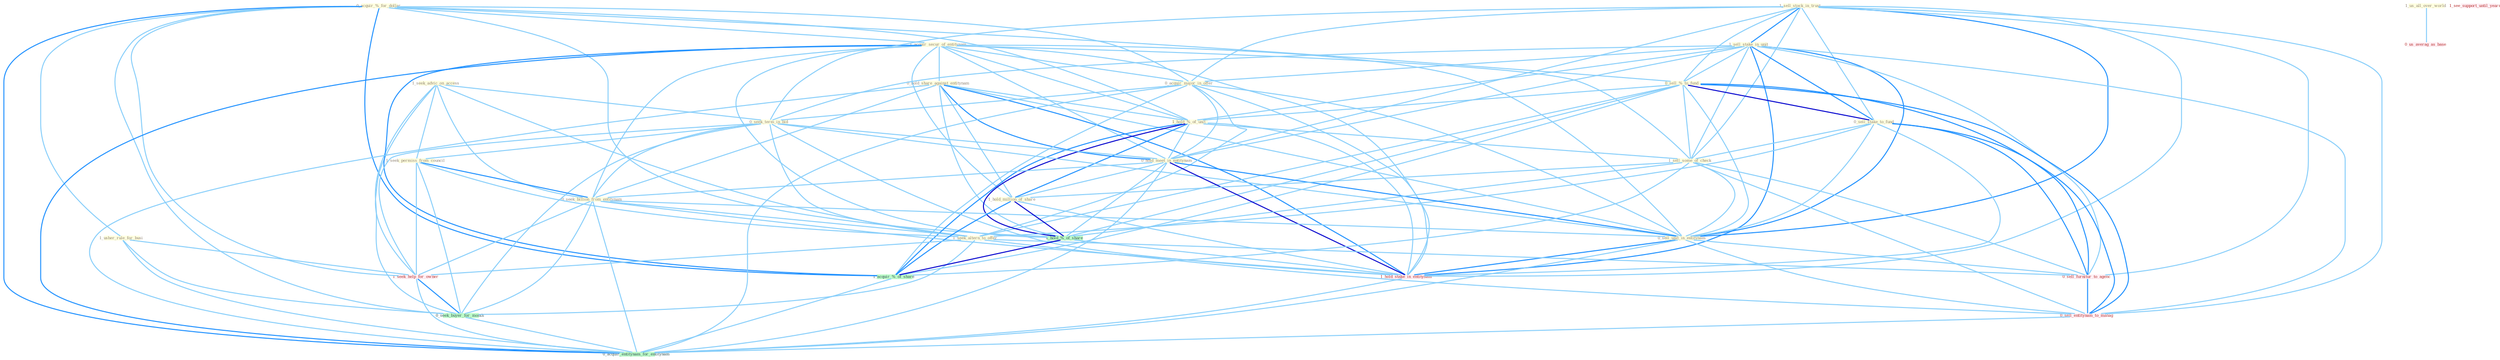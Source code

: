 Graph G{ 
    node
    [shape=polygon,style=filled,width=.5,height=.06,color="#BDFCC9",fixedsize=true,fontsize=4,
    fontcolor="#2f4f4f"];
    {node
    [color="#ffffe0", fontcolor="#8b7d6b"] "0_acquir_%_for_dollar " "1_seek_advic_on_access " "1_acquir_secur_of_entitynam " "0_hold_share_against_entitynam " "1_sell_stock_in_trust " "1_sell_stake_in_unit " "0_sell_%_to_fund " "0_acquir_major_in_offer " "1_hold_%_of_unit " "0_seek_term_in_bid " "1_usher_rule_for_busi " "0_sell_stake_to_fund " "0_hold_meet_in_entitynam " "1_seek_permiss_from_council " "0_seek_billion_from_entitynam " "1_sell_some_of_check " "0_sell_unit_in_entitynam " "1_hold_million_of_share " "1_us_all_over_world " "1_seek_altern_to_offer "}
{node [color="#fff0f5", fontcolor="#b22222"] "1_hold_stake_in_entitynam " "1_seek_help_for_owner " "1_see_support_until_yearnum " "0_sell_furnitur_to_agenc " "0_us_averag_as_base " "0_sell_entitynam_to_manag "}
edge [color="#B0E2FF"];

	"0_acquir_%_for_dollar " -- "1_acquir_secur_of_entitynam " [w="1", color="#87cefa" ];
	"0_acquir_%_for_dollar " -- "0_sell_%_to_fund " [w="1", color="#87cefa" ];
	"0_acquir_%_for_dollar " -- "0_acquir_major_in_offer " [w="1", color="#87cefa" ];
	"0_acquir_%_for_dollar " -- "1_hold_%_of_unit " [w="1", color="#87cefa" ];
	"0_acquir_%_for_dollar " -- "1_usher_rule_for_busi " [w="1", color="#87cefa" ];
	"0_acquir_%_for_dollar " -- "1_hold_%_of_share " [w="1", color="#87cefa" ];
	"0_acquir_%_for_dollar " -- "1_seek_help_for_owner " [w="1", color="#87cefa" ];
	"0_acquir_%_for_dollar " -- "0_seek_buyer_for_month " [w="1", color="#87cefa" ];
	"0_acquir_%_for_dollar " -- "1_acquir_%_of_share " [w="2", color="#1e90ff" , len=0.8];
	"0_acquir_%_for_dollar " -- "0_acquir_entitynam_for_entitynam " [w="2", color="#1e90ff" , len=0.8];
	"1_seek_advic_on_access " -- "0_seek_term_in_bid " [w="1", color="#87cefa" ];
	"1_seek_advic_on_access " -- "1_seek_permiss_from_council " [w="1", color="#87cefa" ];
	"1_seek_advic_on_access " -- "0_seek_billion_from_entitynam " [w="1", color="#87cefa" ];
	"1_seek_advic_on_access " -- "1_seek_altern_to_offer " [w="1", color="#87cefa" ];
	"1_seek_advic_on_access " -- "1_seek_help_for_owner " [w="1", color="#87cefa" ];
	"1_seek_advic_on_access " -- "0_seek_buyer_for_month " [w="1", color="#87cefa" ];
	"1_acquir_secur_of_entitynam " -- "0_hold_share_against_entitynam " [w="1", color="#87cefa" ];
	"1_acquir_secur_of_entitynam " -- "0_acquir_major_in_offer " [w="1", color="#87cefa" ];
	"1_acquir_secur_of_entitynam " -- "1_hold_%_of_unit " [w="1", color="#87cefa" ];
	"1_acquir_secur_of_entitynam " -- "0_hold_meet_in_entitynam " [w="1", color="#87cefa" ];
	"1_acquir_secur_of_entitynam " -- "0_seek_billion_from_entitynam " [w="1", color="#87cefa" ];
	"1_acquir_secur_of_entitynam " -- "1_sell_some_of_check " [w="1", color="#87cefa" ];
	"1_acquir_secur_of_entitynam " -- "0_sell_unit_in_entitynam " [w="1", color="#87cefa" ];
	"1_acquir_secur_of_entitynam " -- "1_hold_million_of_share " [w="1", color="#87cefa" ];
	"1_acquir_secur_of_entitynam " -- "1_hold_%_of_share " [w="1", color="#87cefa" ];
	"1_acquir_secur_of_entitynam " -- "1_hold_stake_in_entitynam " [w="1", color="#87cefa" ];
	"1_acquir_secur_of_entitynam " -- "1_acquir_%_of_share " [w="2", color="#1e90ff" , len=0.8];
	"1_acquir_secur_of_entitynam " -- "0_acquir_entitynam_for_entitynam " [w="2", color="#1e90ff" , len=0.8];
	"0_hold_share_against_entitynam " -- "1_hold_%_of_unit " [w="1", color="#87cefa" ];
	"0_hold_share_against_entitynam " -- "0_hold_meet_in_entitynam " [w="2", color="#1e90ff" , len=0.8];
	"0_hold_share_against_entitynam " -- "0_seek_billion_from_entitynam " [w="1", color="#87cefa" ];
	"0_hold_share_against_entitynam " -- "0_sell_unit_in_entitynam " [w="1", color="#87cefa" ];
	"0_hold_share_against_entitynam " -- "1_hold_million_of_share " [w="1", color="#87cefa" ];
	"0_hold_share_against_entitynam " -- "1_hold_%_of_share " [w="1", color="#87cefa" ];
	"0_hold_share_against_entitynam " -- "1_hold_stake_in_entitynam " [w="2", color="#1e90ff" , len=0.8];
	"0_hold_share_against_entitynam " -- "0_acquir_entitynam_for_entitynam " [w="1", color="#87cefa" ];
	"1_sell_stock_in_trust " -- "1_sell_stake_in_unit " [w="2", color="#1e90ff" , len=0.8];
	"1_sell_stock_in_trust " -- "0_sell_%_to_fund " [w="1", color="#87cefa" ];
	"1_sell_stock_in_trust " -- "0_acquir_major_in_offer " [w="1", color="#87cefa" ];
	"1_sell_stock_in_trust " -- "0_seek_term_in_bid " [w="1", color="#87cefa" ];
	"1_sell_stock_in_trust " -- "0_sell_stake_to_fund " [w="1", color="#87cefa" ];
	"1_sell_stock_in_trust " -- "0_hold_meet_in_entitynam " [w="1", color="#87cefa" ];
	"1_sell_stock_in_trust " -- "1_sell_some_of_check " [w="1", color="#87cefa" ];
	"1_sell_stock_in_trust " -- "0_sell_unit_in_entitynam " [w="2", color="#1e90ff" , len=0.8];
	"1_sell_stock_in_trust " -- "1_hold_stake_in_entitynam " [w="1", color="#87cefa" ];
	"1_sell_stock_in_trust " -- "0_sell_furnitur_to_agenc " [w="1", color="#87cefa" ];
	"1_sell_stock_in_trust " -- "0_sell_entitynam_to_manag " [w="1", color="#87cefa" ];
	"1_sell_stake_in_unit " -- "0_sell_%_to_fund " [w="1", color="#87cefa" ];
	"1_sell_stake_in_unit " -- "0_acquir_major_in_offer " [w="1", color="#87cefa" ];
	"1_sell_stake_in_unit " -- "1_hold_%_of_unit " [w="1", color="#87cefa" ];
	"1_sell_stake_in_unit " -- "0_seek_term_in_bid " [w="1", color="#87cefa" ];
	"1_sell_stake_in_unit " -- "0_sell_stake_to_fund " [w="2", color="#1e90ff" , len=0.8];
	"1_sell_stake_in_unit " -- "0_hold_meet_in_entitynam " [w="1", color="#87cefa" ];
	"1_sell_stake_in_unit " -- "1_sell_some_of_check " [w="1", color="#87cefa" ];
	"1_sell_stake_in_unit " -- "0_sell_unit_in_entitynam " [w="2", color="#1e90ff" , len=0.8];
	"1_sell_stake_in_unit " -- "1_hold_stake_in_entitynam " [w="2", color="#1e90ff" , len=0.8];
	"1_sell_stake_in_unit " -- "0_sell_furnitur_to_agenc " [w="1", color="#87cefa" ];
	"1_sell_stake_in_unit " -- "0_sell_entitynam_to_manag " [w="1", color="#87cefa" ];
	"0_sell_%_to_fund " -- "1_hold_%_of_unit " [w="1", color="#87cefa" ];
	"0_sell_%_to_fund " -- "0_sell_stake_to_fund " [w="3", color="#0000cd" , len=0.6];
	"0_sell_%_to_fund " -- "1_sell_some_of_check " [w="1", color="#87cefa" ];
	"0_sell_%_to_fund " -- "0_sell_unit_in_entitynam " [w="1", color="#87cefa" ];
	"0_sell_%_to_fund " -- "1_seek_altern_to_offer " [w="1", color="#87cefa" ];
	"0_sell_%_to_fund " -- "1_hold_%_of_share " [w="1", color="#87cefa" ];
	"0_sell_%_to_fund " -- "1_acquir_%_of_share " [w="1", color="#87cefa" ];
	"0_sell_%_to_fund " -- "0_sell_furnitur_to_agenc " [w="2", color="#1e90ff" , len=0.8];
	"0_sell_%_to_fund " -- "0_sell_entitynam_to_manag " [w="2", color="#1e90ff" , len=0.8];
	"0_acquir_major_in_offer " -- "0_seek_term_in_bid " [w="1", color="#87cefa" ];
	"0_acquir_major_in_offer " -- "0_hold_meet_in_entitynam " [w="1", color="#87cefa" ];
	"0_acquir_major_in_offer " -- "0_sell_unit_in_entitynam " [w="1", color="#87cefa" ];
	"0_acquir_major_in_offer " -- "1_seek_altern_to_offer " [w="1", color="#87cefa" ];
	"0_acquir_major_in_offer " -- "1_hold_stake_in_entitynam " [w="1", color="#87cefa" ];
	"0_acquir_major_in_offer " -- "1_acquir_%_of_share " [w="1", color="#87cefa" ];
	"0_acquir_major_in_offer " -- "0_acquir_entitynam_for_entitynam " [w="1", color="#87cefa" ];
	"1_hold_%_of_unit " -- "0_hold_meet_in_entitynam " [w="1", color="#87cefa" ];
	"1_hold_%_of_unit " -- "1_sell_some_of_check " [w="1", color="#87cefa" ];
	"1_hold_%_of_unit " -- "1_hold_million_of_share " [w="2", color="#1e90ff" , len=0.8];
	"1_hold_%_of_unit " -- "1_hold_%_of_share " [w="3", color="#0000cd" , len=0.6];
	"1_hold_%_of_unit " -- "1_hold_stake_in_entitynam " [w="1", color="#87cefa" ];
	"1_hold_%_of_unit " -- "1_acquir_%_of_share " [w="2", color="#1e90ff" , len=0.8];
	"0_seek_term_in_bid " -- "0_hold_meet_in_entitynam " [w="1", color="#87cefa" ];
	"0_seek_term_in_bid " -- "1_seek_permiss_from_council " [w="1", color="#87cefa" ];
	"0_seek_term_in_bid " -- "0_seek_billion_from_entitynam " [w="1", color="#87cefa" ];
	"0_seek_term_in_bid " -- "0_sell_unit_in_entitynam " [w="1", color="#87cefa" ];
	"0_seek_term_in_bid " -- "1_seek_altern_to_offer " [w="1", color="#87cefa" ];
	"0_seek_term_in_bid " -- "1_hold_stake_in_entitynam " [w="1", color="#87cefa" ];
	"0_seek_term_in_bid " -- "1_seek_help_for_owner " [w="1", color="#87cefa" ];
	"0_seek_term_in_bid " -- "0_seek_buyer_for_month " [w="1", color="#87cefa" ];
	"1_usher_rule_for_busi " -- "1_seek_help_for_owner " [w="1", color="#87cefa" ];
	"1_usher_rule_for_busi " -- "0_seek_buyer_for_month " [w="1", color="#87cefa" ];
	"1_usher_rule_for_busi " -- "0_acquir_entitynam_for_entitynam " [w="1", color="#87cefa" ];
	"0_sell_stake_to_fund " -- "1_sell_some_of_check " [w="1", color="#87cefa" ];
	"0_sell_stake_to_fund " -- "0_sell_unit_in_entitynam " [w="1", color="#87cefa" ];
	"0_sell_stake_to_fund " -- "1_seek_altern_to_offer " [w="1", color="#87cefa" ];
	"0_sell_stake_to_fund " -- "1_hold_stake_in_entitynam " [w="1", color="#87cefa" ];
	"0_sell_stake_to_fund " -- "0_sell_furnitur_to_agenc " [w="2", color="#1e90ff" , len=0.8];
	"0_sell_stake_to_fund " -- "0_sell_entitynam_to_manag " [w="2", color="#1e90ff" , len=0.8];
	"0_hold_meet_in_entitynam " -- "0_seek_billion_from_entitynam " [w="1", color="#87cefa" ];
	"0_hold_meet_in_entitynam " -- "0_sell_unit_in_entitynam " [w="2", color="#1e90ff" , len=0.8];
	"0_hold_meet_in_entitynam " -- "1_hold_million_of_share " [w="1", color="#87cefa" ];
	"0_hold_meet_in_entitynam " -- "1_hold_%_of_share " [w="1", color="#87cefa" ];
	"0_hold_meet_in_entitynam " -- "1_hold_stake_in_entitynam " [w="3", color="#0000cd" , len=0.6];
	"0_hold_meet_in_entitynam " -- "0_acquir_entitynam_for_entitynam " [w="1", color="#87cefa" ];
	"1_seek_permiss_from_council " -- "0_seek_billion_from_entitynam " [w="2", color="#1e90ff" , len=0.8];
	"1_seek_permiss_from_council " -- "1_seek_altern_to_offer " [w="1", color="#87cefa" ];
	"1_seek_permiss_from_council " -- "1_seek_help_for_owner " [w="1", color="#87cefa" ];
	"1_seek_permiss_from_council " -- "0_seek_buyer_for_month " [w="1", color="#87cefa" ];
	"0_seek_billion_from_entitynam " -- "0_sell_unit_in_entitynam " [w="1", color="#87cefa" ];
	"0_seek_billion_from_entitynam " -- "1_seek_altern_to_offer " [w="1", color="#87cefa" ];
	"0_seek_billion_from_entitynam " -- "1_hold_stake_in_entitynam " [w="1", color="#87cefa" ];
	"0_seek_billion_from_entitynam " -- "1_seek_help_for_owner " [w="1", color="#87cefa" ];
	"0_seek_billion_from_entitynam " -- "0_seek_buyer_for_month " [w="1", color="#87cefa" ];
	"0_seek_billion_from_entitynam " -- "0_acquir_entitynam_for_entitynam " [w="1", color="#87cefa" ];
	"1_sell_some_of_check " -- "0_sell_unit_in_entitynam " [w="1", color="#87cefa" ];
	"1_sell_some_of_check " -- "1_hold_million_of_share " [w="1", color="#87cefa" ];
	"1_sell_some_of_check " -- "1_hold_%_of_share " [w="1", color="#87cefa" ];
	"1_sell_some_of_check " -- "1_acquir_%_of_share " [w="1", color="#87cefa" ];
	"1_sell_some_of_check " -- "0_sell_furnitur_to_agenc " [w="1", color="#87cefa" ];
	"1_sell_some_of_check " -- "0_sell_entitynam_to_manag " [w="1", color="#87cefa" ];
	"0_sell_unit_in_entitynam " -- "1_hold_stake_in_entitynam " [w="2", color="#1e90ff" , len=0.8];
	"0_sell_unit_in_entitynam " -- "0_sell_furnitur_to_agenc " [w="1", color="#87cefa" ];
	"0_sell_unit_in_entitynam " -- "0_sell_entitynam_to_manag " [w="1", color="#87cefa" ];
	"0_sell_unit_in_entitynam " -- "0_acquir_entitynam_for_entitynam " [w="1", color="#87cefa" ];
	"1_hold_million_of_share " -- "1_hold_%_of_share " [w="3", color="#0000cd" , len=0.6];
	"1_hold_million_of_share " -- "1_hold_stake_in_entitynam " [w="1", color="#87cefa" ];
	"1_hold_million_of_share " -- "1_acquir_%_of_share " [w="2", color="#1e90ff" , len=0.8];
	"1_us_all_over_world " -- "0_us_averag_as_base " [w="1", color="#87cefa" ];
	"1_seek_altern_to_offer " -- "1_seek_help_for_owner " [w="1", color="#87cefa" ];
	"1_seek_altern_to_offer " -- "0_seek_buyer_for_month " [w="1", color="#87cefa" ];
	"1_seek_altern_to_offer " -- "0_sell_furnitur_to_agenc " [w="1", color="#87cefa" ];
	"1_seek_altern_to_offer " -- "0_sell_entitynam_to_manag " [w="1", color="#87cefa" ];
	"1_hold_%_of_share " -- "1_hold_stake_in_entitynam " [w="1", color="#87cefa" ];
	"1_hold_%_of_share " -- "1_acquir_%_of_share " [w="3", color="#0000cd" , len=0.6];
	"1_hold_stake_in_entitynam " -- "0_acquir_entitynam_for_entitynam " [w="1", color="#87cefa" ];
	"1_seek_help_for_owner " -- "0_seek_buyer_for_month " [w="2", color="#1e90ff" , len=0.8];
	"1_seek_help_for_owner " -- "0_acquir_entitynam_for_entitynam " [w="1", color="#87cefa" ];
	"0_seek_buyer_for_month " -- "0_acquir_entitynam_for_entitynam " [w="1", color="#87cefa" ];
	"1_acquir_%_of_share " -- "0_acquir_entitynam_for_entitynam " [w="1", color="#87cefa" ];
	"0_sell_furnitur_to_agenc " -- "0_sell_entitynam_to_manag " [w="2", color="#1e90ff" , len=0.8];
	"0_sell_entitynam_to_manag " -- "0_acquir_entitynam_for_entitynam " [w="1", color="#87cefa" ];
}